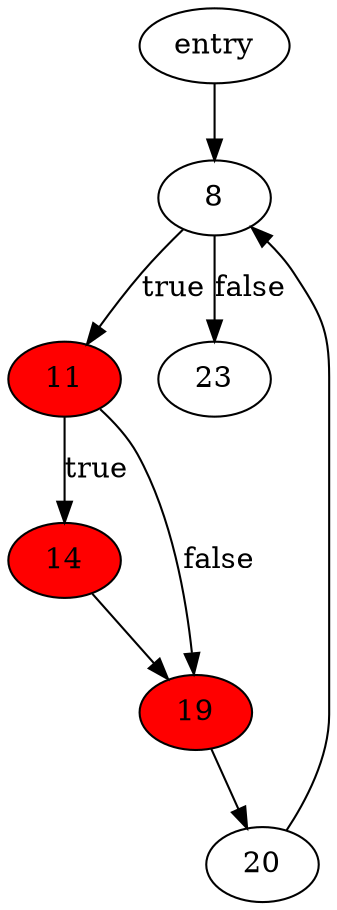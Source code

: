 strict digraph "main" {
	// Node definitions.
	2 [label=entry];
	8;
	11 [
		fillcolor=red
		style=filled
	];
	23;
	14 [
		fillcolor=red
		style=filled
	];
	19 [
		fillcolor=red
		style=filled
	];
	20;

	// Edge definitions.
	2 -> 8;
	8 -> 11 [label=true];
	8 -> 23 [label=false];
	11 -> 14 [label=true];
	11 -> 19 [label=false];
	14 -> 19;
	19 -> 20;
	20 -> 8;
}
